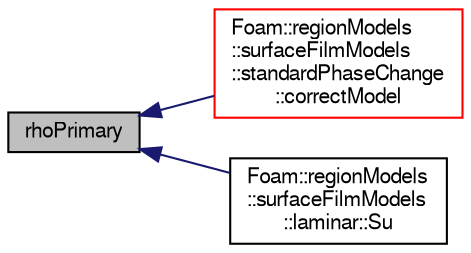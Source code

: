 digraph "rhoPrimary"
{
  bgcolor="transparent";
  edge [fontname="FreeSans",fontsize="10",labelfontname="FreeSans",labelfontsize="10"];
  node [fontname="FreeSans",fontsize="10",shape=record];
  rankdir="LR";
  Node3418 [label="rhoPrimary",height=0.2,width=0.4,color="black", fillcolor="grey75", style="filled", fontcolor="black"];
  Node3418 -> Node3419 [dir="back",color="midnightblue",fontsize="10",style="solid",fontname="FreeSans"];
  Node3419 [label="Foam::regionModels\l::surfaceFilmModels\l::standardPhaseChange\l::correctModel",height=0.2,width=0.4,color="red",URL="$a29174.html#abd12427a5e2dc465d748364b75b41c46",tooltip="Correct. "];
  Node3418 -> Node3421 [dir="back",color="midnightblue",fontsize="10",style="solid",fontname="FreeSans"];
  Node3421 [label="Foam::regionModels\l::surfaceFilmModels\l::laminar::Su",height=0.2,width=0.4,color="black",URL="$a29074.html#aca01e51c28f070cac3e78d7a5a8a5d0a",tooltip="Return the source for the film momentum equation. "];
}
